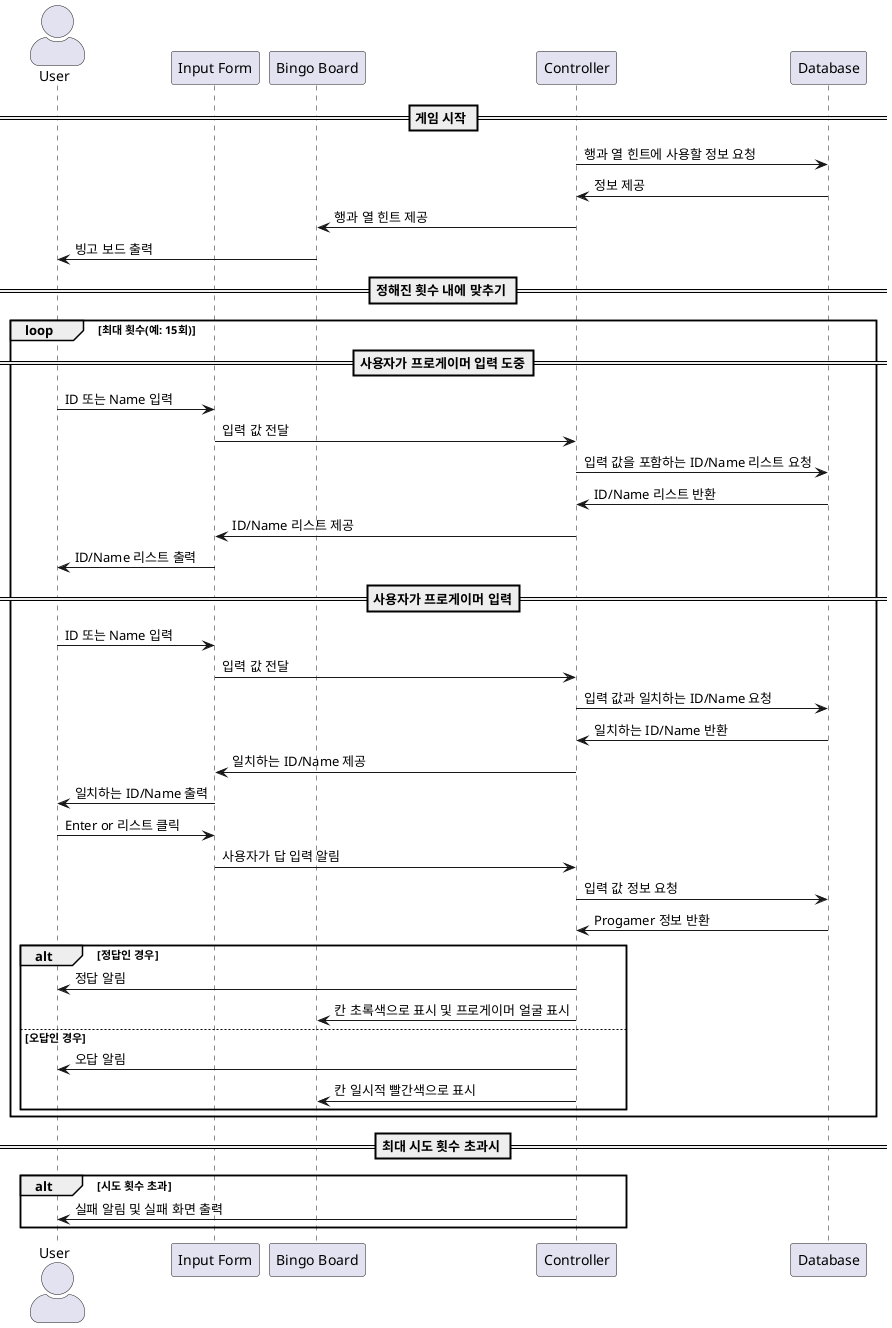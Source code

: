 @startuml
skinparam actorStyle awesome
actor User
participant "Input Form" as IF
participant "Bingo Board" as BB
participant "Controller" as CR
participant "Database" as DB


== 게임 시작 ==
CR -> DB : 행과 열 힌트에 사용할 정보 요청
DB -> CR : 정보 제공
CR -> BB : 행과 열 힌트 제공
BB -> User : 빙고 보드 출력

== 정해진 횟수 내에 맞추기 ==
loop 최대 횟수(예: 15회)

    ==사용자가 프로게이머 입력 도중==
    User -> IF : ID 또는 Name 입력
    IF -> CR : 입력 값 전달
    CR -> DB : 입력 값을 포함하는 ID/Name 리스트 요청
    DB -> CR : ID/Name 리스트 반환
    CR -> IF : ID/Name 리스트 제공
    IF -> User : ID/Name 리스트 출력

    ==사용자가 프로게이머 입력==
    User -> IF : ID 또는 Name 입력
    IF -> CR : 입력 값 전달
    CR -> DB : 입력 값과 일치하는 ID/Name 요청
    DB -> CR : 일치하는 ID/Name 반환
    CR -> IF : 일치하는 ID/Name 제공
    IF -> User : 일치하는 ID/Name 출력
    User -> IF : Enter or 리스트 클릭
    IF -> CR : 사용자가 답 입력 알림
    CR -> DB : 입력 값 정보 요청
    DB -> CR : Progamer 정보 반환
    alt 정답인 경우
        CR -> User : 정답 알림
        CR -> BB : 칸 초록색으로 표시 및 프로게이머 얼굴 표시

    else 오답인 경우
        CR -> User : 오답 알림
        CR -> BB : 칸 일시적 빨간색으로 표시
    end
end

== 최대 시도 횟수 초과시 ==
alt 시도 횟수 초과
    CR -> User : 실패 알림 및 실패 화면 출력
end

@enduml
